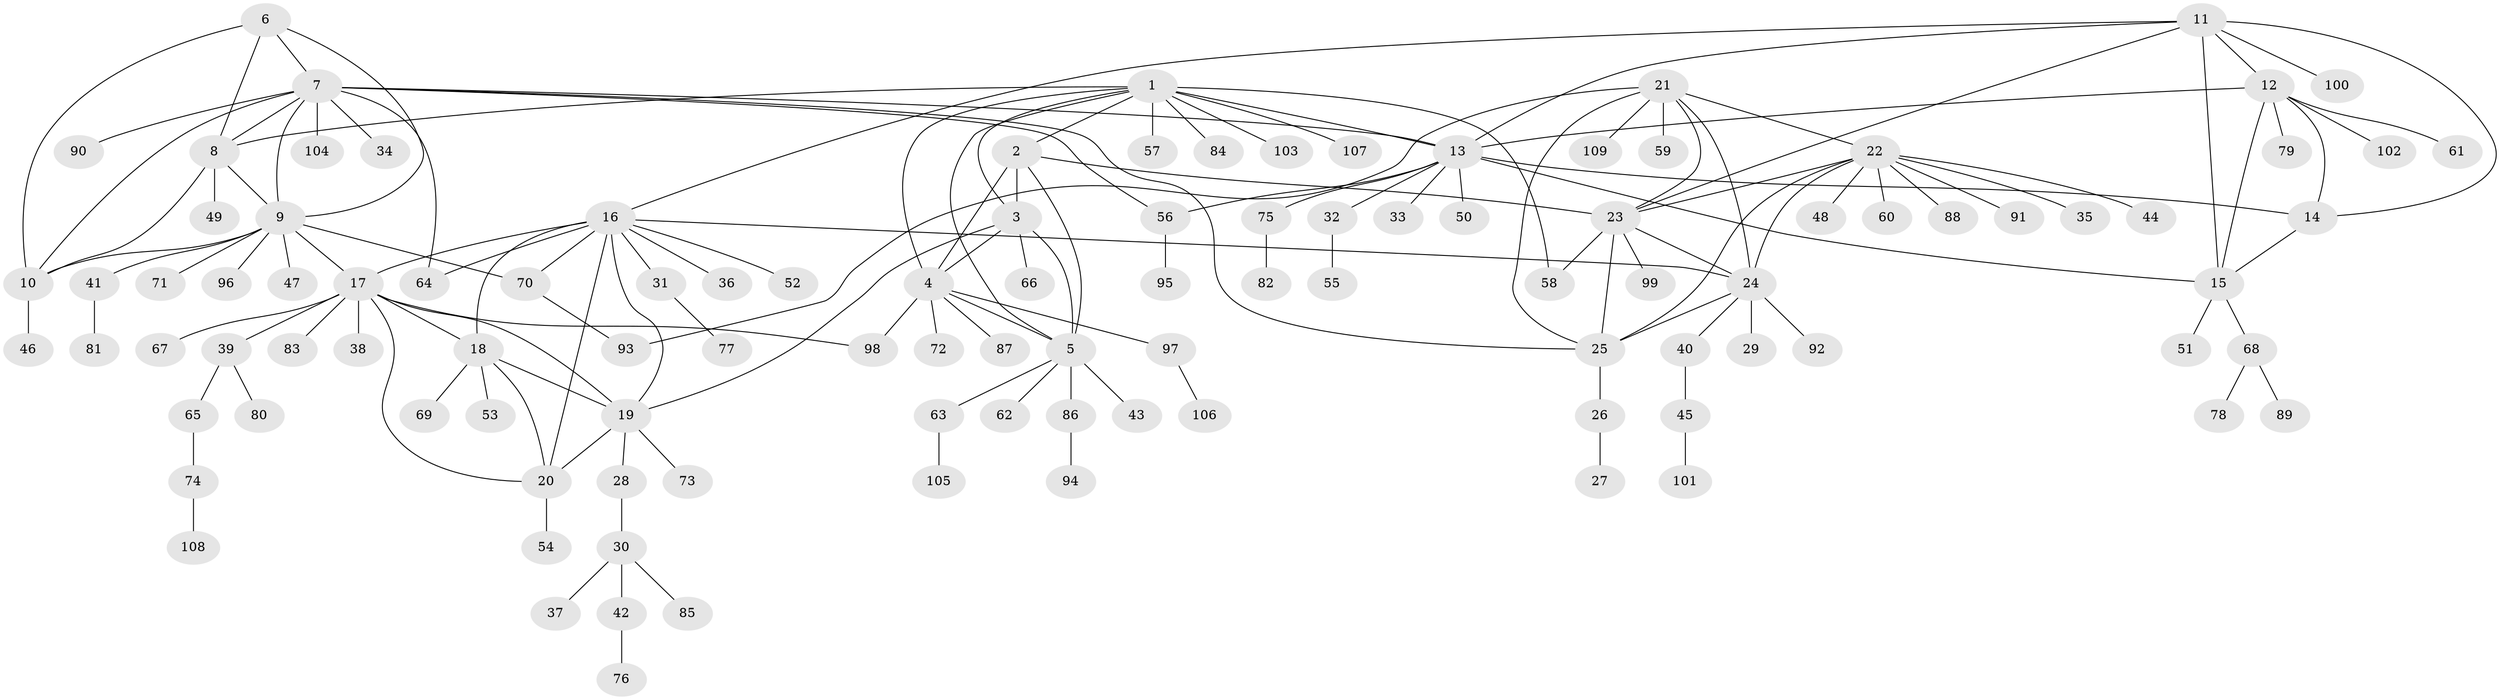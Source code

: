 // Generated by graph-tools (version 1.1) at 2025/37/03/09/25 02:37:31]
// undirected, 109 vertices, 150 edges
graph export_dot {
graph [start="1"]
  node [color=gray90,style=filled];
  1;
  2;
  3;
  4;
  5;
  6;
  7;
  8;
  9;
  10;
  11;
  12;
  13;
  14;
  15;
  16;
  17;
  18;
  19;
  20;
  21;
  22;
  23;
  24;
  25;
  26;
  27;
  28;
  29;
  30;
  31;
  32;
  33;
  34;
  35;
  36;
  37;
  38;
  39;
  40;
  41;
  42;
  43;
  44;
  45;
  46;
  47;
  48;
  49;
  50;
  51;
  52;
  53;
  54;
  55;
  56;
  57;
  58;
  59;
  60;
  61;
  62;
  63;
  64;
  65;
  66;
  67;
  68;
  69;
  70;
  71;
  72;
  73;
  74;
  75;
  76;
  77;
  78;
  79;
  80;
  81;
  82;
  83;
  84;
  85;
  86;
  87;
  88;
  89;
  90;
  91;
  92;
  93;
  94;
  95;
  96;
  97;
  98;
  99;
  100;
  101;
  102;
  103;
  104;
  105;
  106;
  107;
  108;
  109;
  1 -- 2;
  1 -- 3;
  1 -- 4;
  1 -- 5;
  1 -- 8;
  1 -- 13;
  1 -- 57;
  1 -- 58;
  1 -- 84;
  1 -- 103;
  1 -- 107;
  2 -- 3;
  2 -- 4;
  2 -- 5;
  2 -- 23;
  3 -- 4;
  3 -- 5;
  3 -- 19;
  3 -- 66;
  4 -- 5;
  4 -- 72;
  4 -- 87;
  4 -- 97;
  4 -- 98;
  5 -- 43;
  5 -- 62;
  5 -- 63;
  5 -- 86;
  6 -- 7;
  6 -- 8;
  6 -- 9;
  6 -- 10;
  7 -- 8;
  7 -- 9;
  7 -- 10;
  7 -- 13;
  7 -- 25;
  7 -- 34;
  7 -- 56;
  7 -- 64;
  7 -- 90;
  7 -- 104;
  8 -- 9;
  8 -- 10;
  8 -- 49;
  9 -- 10;
  9 -- 17;
  9 -- 41;
  9 -- 47;
  9 -- 70;
  9 -- 71;
  9 -- 96;
  10 -- 46;
  11 -- 12;
  11 -- 13;
  11 -- 14;
  11 -- 15;
  11 -- 16;
  11 -- 23;
  11 -- 100;
  12 -- 13;
  12 -- 14;
  12 -- 15;
  12 -- 61;
  12 -- 79;
  12 -- 102;
  13 -- 14;
  13 -- 15;
  13 -- 32;
  13 -- 33;
  13 -- 50;
  13 -- 56;
  13 -- 75;
  14 -- 15;
  15 -- 51;
  15 -- 68;
  16 -- 17;
  16 -- 18;
  16 -- 19;
  16 -- 20;
  16 -- 24;
  16 -- 31;
  16 -- 36;
  16 -- 52;
  16 -- 64;
  16 -- 70;
  17 -- 18;
  17 -- 19;
  17 -- 20;
  17 -- 38;
  17 -- 39;
  17 -- 67;
  17 -- 83;
  17 -- 98;
  18 -- 19;
  18 -- 20;
  18 -- 53;
  18 -- 69;
  19 -- 20;
  19 -- 28;
  19 -- 73;
  20 -- 54;
  21 -- 22;
  21 -- 23;
  21 -- 24;
  21 -- 25;
  21 -- 59;
  21 -- 93;
  21 -- 109;
  22 -- 23;
  22 -- 24;
  22 -- 25;
  22 -- 35;
  22 -- 44;
  22 -- 48;
  22 -- 60;
  22 -- 88;
  22 -- 91;
  23 -- 24;
  23 -- 25;
  23 -- 58;
  23 -- 99;
  24 -- 25;
  24 -- 29;
  24 -- 40;
  24 -- 92;
  25 -- 26;
  26 -- 27;
  28 -- 30;
  30 -- 37;
  30 -- 42;
  30 -- 85;
  31 -- 77;
  32 -- 55;
  39 -- 65;
  39 -- 80;
  40 -- 45;
  41 -- 81;
  42 -- 76;
  45 -- 101;
  56 -- 95;
  63 -- 105;
  65 -- 74;
  68 -- 78;
  68 -- 89;
  70 -- 93;
  74 -- 108;
  75 -- 82;
  86 -- 94;
  97 -- 106;
}
